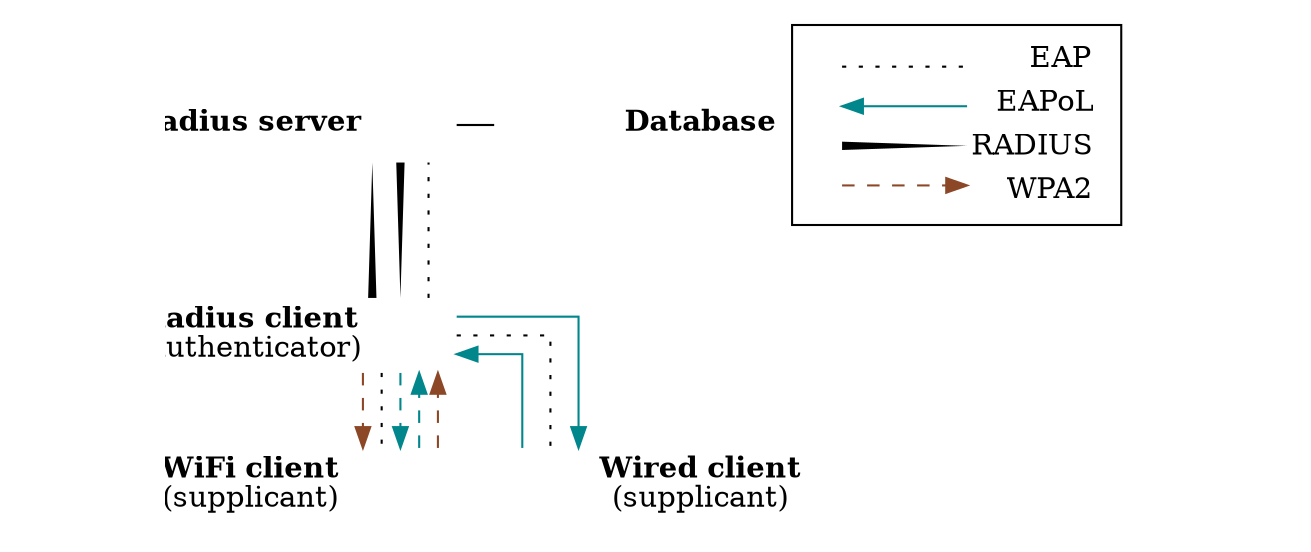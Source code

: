 digraph G {
	rankdir=TB;
	edge [dir=none];
	margin="1.1,0";

	graph [splines=ortho];
	
  	subgraph cluster_main { 
		style="invis";
		node [tooltip="",fixedsize=true];
		graph [splines=ortho];
		
		subgraph cluster_database {
			database[shape=none, label="", image="./Graphics/Radius/database.png"]
			databasetext[shape=none, label=<<b>Database</b>>]
			
		}
		
		subgraph cluster_radiusserver {
			radiusserver[shape=none, label="", image="./Graphics/Radius/server.png"]
			radiusservertext[shape=none, label=<<b>Radius server</b>>]
		}
		
		subgraph cluster_radiusclient {
			radiusclient[shape=none, label="", image="./Graphics/Radius/client.png"]
			radiusclienttext[shape=none, label=<<b>Radius client</b><br/>(authenticator)>]
		}
		
		subgraph cluster_suplicant1 {
			suplicant1[shape=none, label="", image="./Graphics/Radius/supplicant.png"]
			suplicant1text[shape=none, label=<<b>WiFi client</b><br/>(supplicant)>]
		}
		
		subgraph cluster_suplicant2 {
			suplicant2text[shape=none, label=<<b>Wired client</b><br/>(supplicant)>]
			suplicant2[shape=none, label="", image="./Graphics/Radius/supplicant2.png"]
		}
		

		radiusclient:sw->suplicant1:nw [dir=forward, color=sienna4, style=dashed];	
		suplicant1:ne->radiusclient:se [dir=forward, color=turquoise4, style=dashed];
		radiusclient:s->suplicant1:n [dir=none, style="dotted" ];
		radiusclient:s->suplicant1:n [dir=forward, color=turquoise4, style=dashed];
		
		suplicant1:n->radiusclient:s [dir=forward, color=sienna4, style=dashed];	
		
		radiusclient:e->suplicant2:ne [dir=forward, color=turquoise4];
		radiusclient:e->suplicant2:n [dir=none, style="dotted"];
		suplicant2:nw->radiusclient:e [dir=forward, color=turquoise4];
		
		radiusserver:sw->radiusclient:nw [dir=back, style=tapered, penwidth=4, arrowtail=none] ;	
		radiusclient:ne->radiusserver:se [dir=none, style="dotted"];
		radiusserver:sw->radiusclient:nw [dir=forward, style=tapered, penwidth=4, arrowhead=none];
		
		radiusserver:e->database:w;
		
		{
			rank=same;
			radiusserver radiusservertext database databasetext
		}
	}
	
  	subgraph cluster_legend { 		
		 
		graph [rank="max"];
				
	    key [label=<<table border="0" >
	      <tr><td align="right" port="i1">EAP</td></tr>
	      <tr><td align="right" port="i2">EAPoL</td></tr>
	      <tr><td align="right" port="i3">RADIUS</td></tr>
	      <tr><td align="right" port="i4">WPA2</td></tr>
	      </table>>, shape=plaintext]
	    key2 [label=<<table border="0">
	      <tr><td port="i1">&nbsp;</td></tr>
	      <tr><td port="i2">&nbsp;</td></tr>
	      <tr><td port="i3">&nbsp;</td></tr>
	      <tr><td port="i4">&nbsp;</td></tr>
	      </table>>, shape=plaintext]
	    
	    {
			rank=min;
			key key2;
		}
	    key2:i1:w -> key:i1:w  [style=dotted]
	    key2:i2:w -> key:i2:w [color=turquoise4, dir=back]
	    key2:i3:w -> key:i3:w [dir=forward, style=tapered, penwidth=4, arrowhead=none]
	    key2:i4:w -> key:i4:w [dir=forward, color=sienna4, style=dashed]
	}
}
